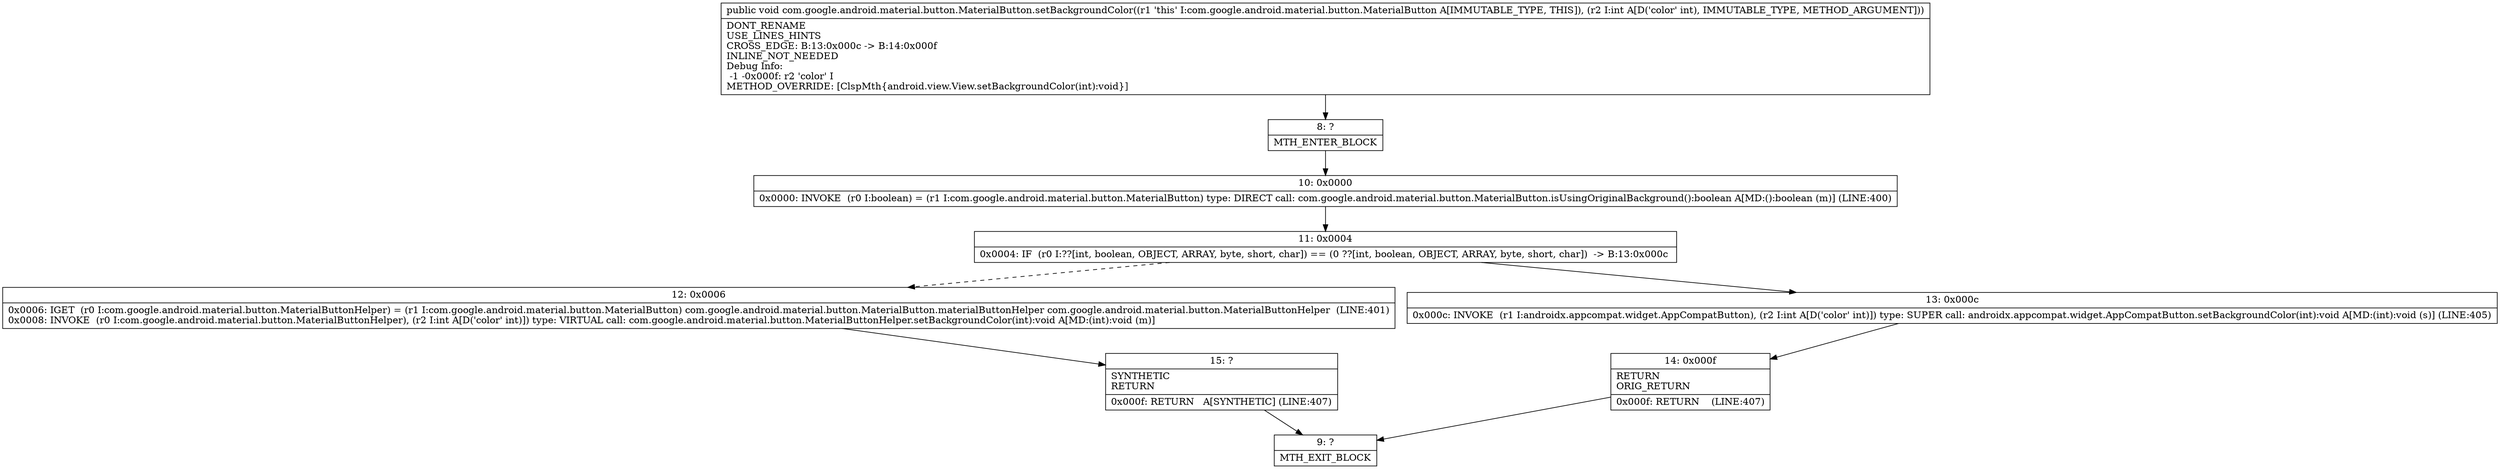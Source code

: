 digraph "CFG forcom.google.android.material.button.MaterialButton.setBackgroundColor(I)V" {
Node_8 [shape=record,label="{8\:\ ?|MTH_ENTER_BLOCK\l}"];
Node_10 [shape=record,label="{10\:\ 0x0000|0x0000: INVOKE  (r0 I:boolean) = (r1 I:com.google.android.material.button.MaterialButton) type: DIRECT call: com.google.android.material.button.MaterialButton.isUsingOriginalBackground():boolean A[MD:():boolean (m)] (LINE:400)\l}"];
Node_11 [shape=record,label="{11\:\ 0x0004|0x0004: IF  (r0 I:??[int, boolean, OBJECT, ARRAY, byte, short, char]) == (0 ??[int, boolean, OBJECT, ARRAY, byte, short, char])  \-\> B:13:0x000c \l}"];
Node_12 [shape=record,label="{12\:\ 0x0006|0x0006: IGET  (r0 I:com.google.android.material.button.MaterialButtonHelper) = (r1 I:com.google.android.material.button.MaterialButton) com.google.android.material.button.MaterialButton.materialButtonHelper com.google.android.material.button.MaterialButtonHelper  (LINE:401)\l0x0008: INVOKE  (r0 I:com.google.android.material.button.MaterialButtonHelper), (r2 I:int A[D('color' int)]) type: VIRTUAL call: com.google.android.material.button.MaterialButtonHelper.setBackgroundColor(int):void A[MD:(int):void (m)]\l}"];
Node_15 [shape=record,label="{15\:\ ?|SYNTHETIC\lRETURN\l|0x000f: RETURN   A[SYNTHETIC] (LINE:407)\l}"];
Node_9 [shape=record,label="{9\:\ ?|MTH_EXIT_BLOCK\l}"];
Node_13 [shape=record,label="{13\:\ 0x000c|0x000c: INVOKE  (r1 I:androidx.appcompat.widget.AppCompatButton), (r2 I:int A[D('color' int)]) type: SUPER call: androidx.appcompat.widget.AppCompatButton.setBackgroundColor(int):void A[MD:(int):void (s)] (LINE:405)\l}"];
Node_14 [shape=record,label="{14\:\ 0x000f|RETURN\lORIG_RETURN\l|0x000f: RETURN    (LINE:407)\l}"];
MethodNode[shape=record,label="{public void com.google.android.material.button.MaterialButton.setBackgroundColor((r1 'this' I:com.google.android.material.button.MaterialButton A[IMMUTABLE_TYPE, THIS]), (r2 I:int A[D('color' int), IMMUTABLE_TYPE, METHOD_ARGUMENT]))  | DONT_RENAME\lUSE_LINES_HINTS\lCROSS_EDGE: B:13:0x000c \-\> B:14:0x000f\lINLINE_NOT_NEEDED\lDebug Info:\l  \-1 \-0x000f: r2 'color' I\lMETHOD_OVERRIDE: [ClspMth\{android.view.View.setBackgroundColor(int):void\}]\l}"];
MethodNode -> Node_8;Node_8 -> Node_10;
Node_10 -> Node_11;
Node_11 -> Node_12[style=dashed];
Node_11 -> Node_13;
Node_12 -> Node_15;
Node_15 -> Node_9;
Node_13 -> Node_14;
Node_14 -> Node_9;
}

